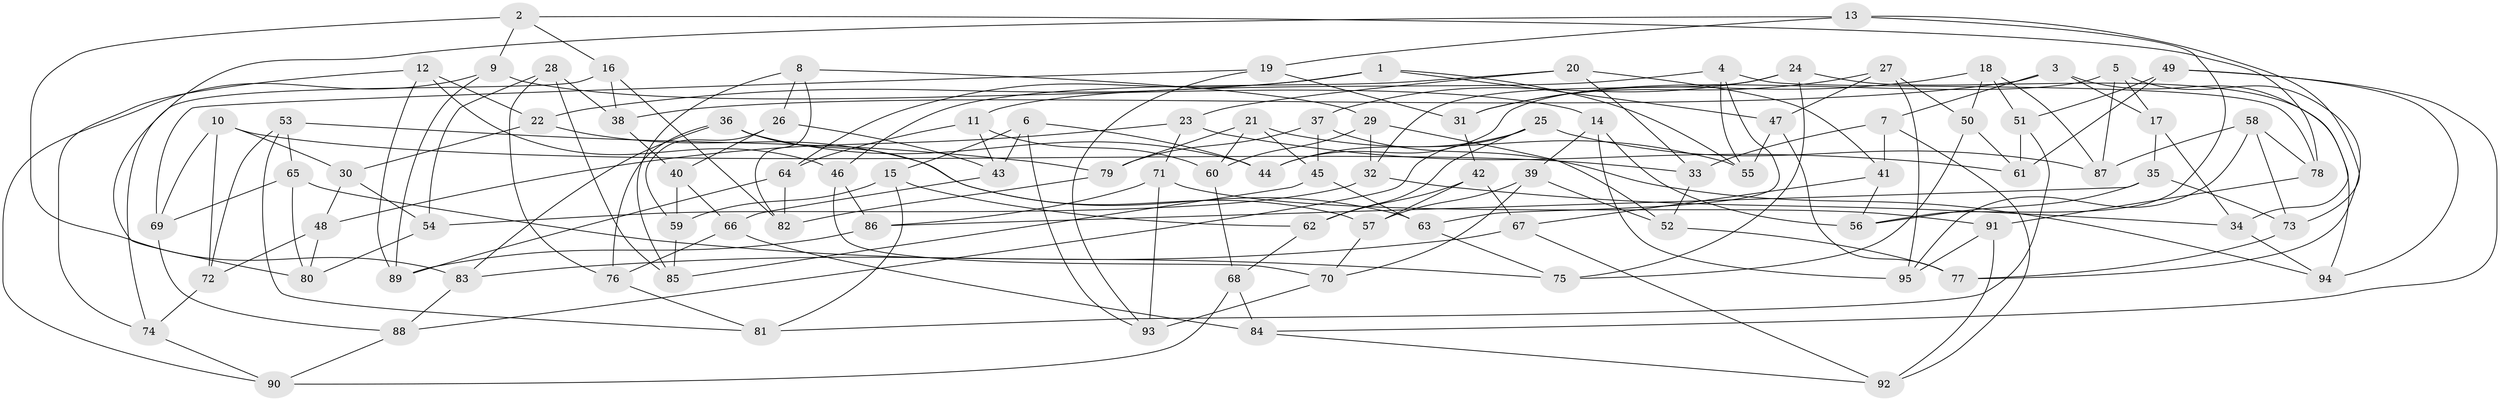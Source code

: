 // coarse degree distribution, {3: 0.05263157894736842, 6: 0.47368421052631576, 5: 0.15789473684210525, 4: 0.3157894736842105}
// Generated by graph-tools (version 1.1) at 2025/42/03/06/25 10:42:18]
// undirected, 95 vertices, 190 edges
graph export_dot {
graph [start="1"]
  node [color=gray90,style=filled];
  1;
  2;
  3;
  4;
  5;
  6;
  7;
  8;
  9;
  10;
  11;
  12;
  13;
  14;
  15;
  16;
  17;
  18;
  19;
  20;
  21;
  22;
  23;
  24;
  25;
  26;
  27;
  28;
  29;
  30;
  31;
  32;
  33;
  34;
  35;
  36;
  37;
  38;
  39;
  40;
  41;
  42;
  43;
  44;
  45;
  46;
  47;
  48;
  49;
  50;
  51;
  52;
  53;
  54;
  55;
  56;
  57;
  58;
  59;
  60;
  61;
  62;
  63;
  64;
  65;
  66;
  67;
  68;
  69;
  70;
  71;
  72;
  73;
  74;
  75;
  76;
  77;
  78;
  79;
  80;
  81;
  82;
  83;
  84;
  85;
  86;
  87;
  88;
  89;
  90;
  91;
  92;
  93;
  94;
  95;
  1 -- 64;
  1 -- 47;
  1 -- 22;
  1 -- 55;
  2 -- 16;
  2 -- 78;
  2 -- 9;
  2 -- 83;
  3 -- 7;
  3 -- 34;
  3 -- 38;
  3 -- 17;
  4 -- 63;
  4 -- 55;
  4 -- 11;
  4 -- 78;
  5 -- 77;
  5 -- 87;
  5 -- 17;
  5 -- 44;
  6 -- 43;
  6 -- 44;
  6 -- 15;
  6 -- 93;
  7 -- 41;
  7 -- 92;
  7 -- 33;
  8 -- 26;
  8 -- 29;
  8 -- 85;
  8 -- 82;
  9 -- 14;
  9 -- 89;
  9 -- 90;
  10 -- 33;
  10 -- 69;
  10 -- 72;
  10 -- 30;
  11 -- 43;
  11 -- 64;
  11 -- 60;
  12 -- 74;
  12 -- 46;
  12 -- 89;
  12 -- 22;
  13 -- 56;
  13 -- 19;
  13 -- 73;
  13 -- 80;
  14 -- 56;
  14 -- 95;
  14 -- 39;
  15 -- 81;
  15 -- 62;
  15 -- 59;
  16 -- 74;
  16 -- 38;
  16 -- 82;
  17 -- 34;
  17 -- 35;
  18 -- 51;
  18 -- 31;
  18 -- 50;
  18 -- 87;
  19 -- 31;
  19 -- 93;
  19 -- 69;
  20 -- 33;
  20 -- 23;
  20 -- 41;
  20 -- 46;
  21 -- 60;
  21 -- 79;
  21 -- 45;
  21 -- 55;
  22 -- 63;
  22 -- 30;
  23 -- 71;
  23 -- 61;
  23 -- 48;
  24 -- 94;
  24 -- 32;
  24 -- 37;
  24 -- 75;
  25 -- 88;
  25 -- 44;
  25 -- 87;
  25 -- 62;
  26 -- 59;
  26 -- 40;
  26 -- 43;
  27 -- 31;
  27 -- 50;
  27 -- 95;
  27 -- 47;
  28 -- 38;
  28 -- 54;
  28 -- 85;
  28 -- 76;
  29 -- 60;
  29 -- 32;
  29 -- 52;
  30 -- 54;
  30 -- 48;
  31 -- 42;
  32 -- 34;
  32 -- 54;
  33 -- 52;
  34 -- 94;
  35 -- 56;
  35 -- 86;
  35 -- 73;
  36 -- 76;
  36 -- 83;
  36 -- 44;
  36 -- 57;
  37 -- 94;
  37 -- 79;
  37 -- 45;
  38 -- 40;
  39 -- 57;
  39 -- 52;
  39 -- 70;
  40 -- 66;
  40 -- 59;
  41 -- 67;
  41 -- 56;
  42 -- 67;
  42 -- 57;
  42 -- 62;
  43 -- 66;
  45 -- 63;
  45 -- 85;
  46 -- 70;
  46 -- 86;
  47 -- 77;
  47 -- 55;
  48 -- 80;
  48 -- 72;
  49 -- 84;
  49 -- 51;
  49 -- 94;
  49 -- 61;
  50 -- 61;
  50 -- 75;
  51 -- 61;
  51 -- 81;
  52 -- 77;
  53 -- 79;
  53 -- 81;
  53 -- 65;
  53 -- 72;
  54 -- 80;
  57 -- 70;
  58 -- 87;
  58 -- 73;
  58 -- 78;
  58 -- 95;
  59 -- 85;
  60 -- 68;
  62 -- 68;
  63 -- 75;
  64 -- 89;
  64 -- 82;
  65 -- 80;
  65 -- 69;
  65 -- 75;
  66 -- 84;
  66 -- 76;
  67 -- 92;
  67 -- 83;
  68 -- 90;
  68 -- 84;
  69 -- 88;
  70 -- 93;
  71 -- 86;
  71 -- 91;
  71 -- 93;
  72 -- 74;
  73 -- 77;
  74 -- 90;
  76 -- 81;
  78 -- 91;
  79 -- 82;
  83 -- 88;
  84 -- 92;
  86 -- 89;
  88 -- 90;
  91 -- 95;
  91 -- 92;
}
